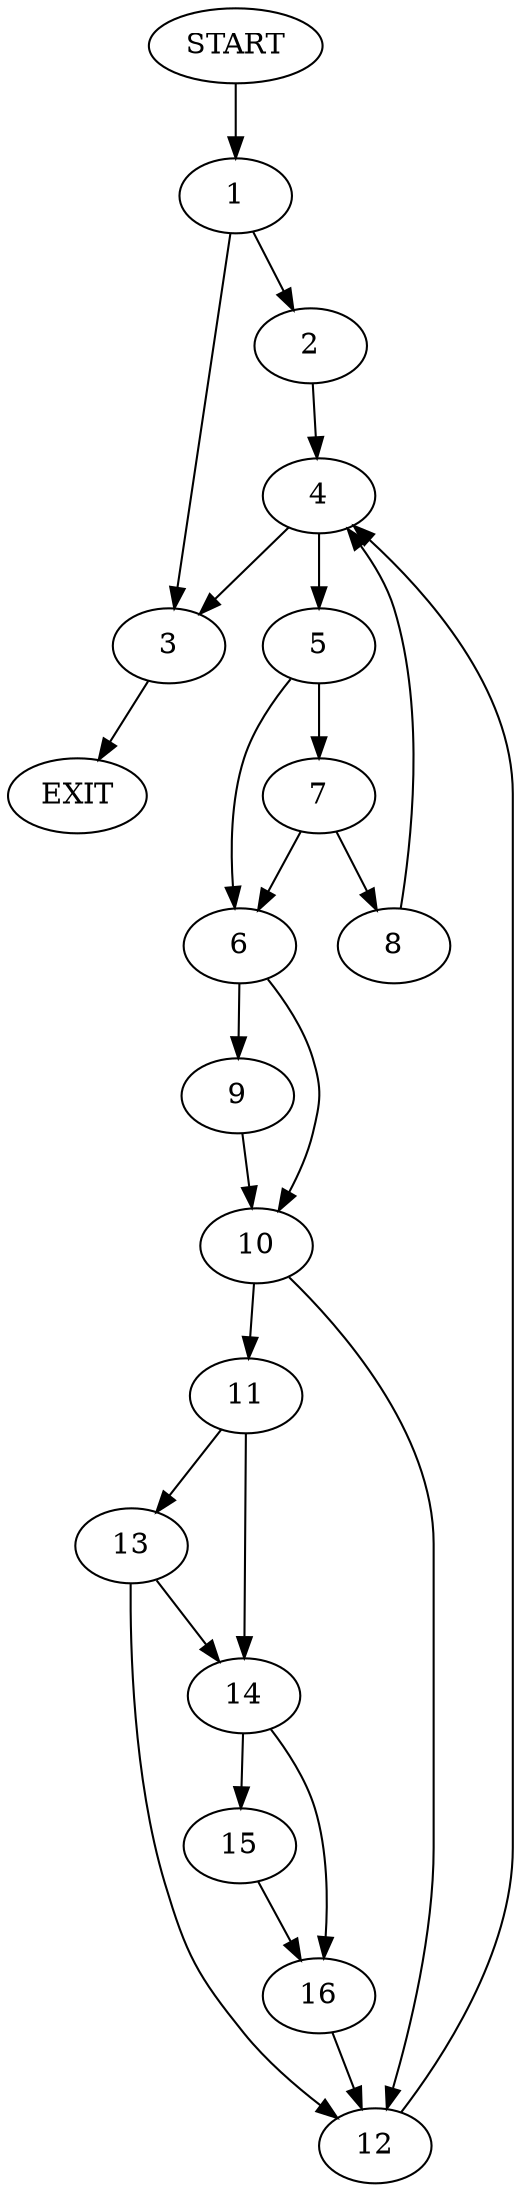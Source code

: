digraph {
0 [label="START"]
17 [label="EXIT"]
0 -> 1
1 -> 2
1 -> 3
3 -> 17
2 -> 4
4 -> 3
4 -> 5
5 -> 6
5 -> 7
7 -> 8
7 -> 6
6 -> 9
6 -> 10
8 -> 4
10 -> 11
10 -> 12
9 -> 10
11 -> 13
11 -> 14
12 -> 4
13 -> 12
13 -> 14
14 -> 15
14 -> 16
15 -> 16
16 -> 12
}

